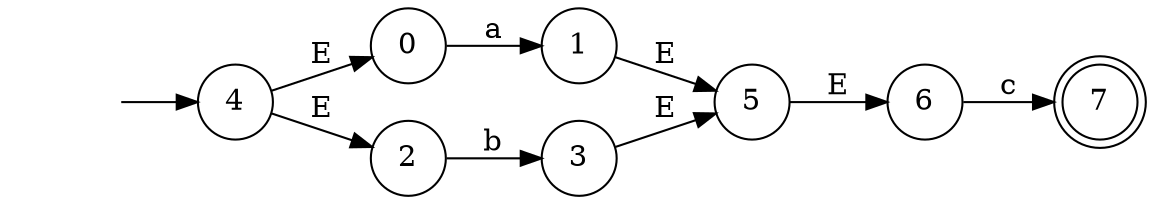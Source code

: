 digraph "Resultado Automata" {
rankdir=LR size="8,5"
node [shape=doublecircle]
7
node [shape=circle]
4
node [shape=none]
""
""-> 4 [label=""]
node [shape=circle]
0 -> 1[label="a"]
2 -> 3[label="b"]
4 -> 0[label="E"]
4 -> 2[label="E"]
1 -> 5[label="E"]
3 -> 5[label="E"]
6 -> 7[label="c"]
5 -> 6[label="E"]
}